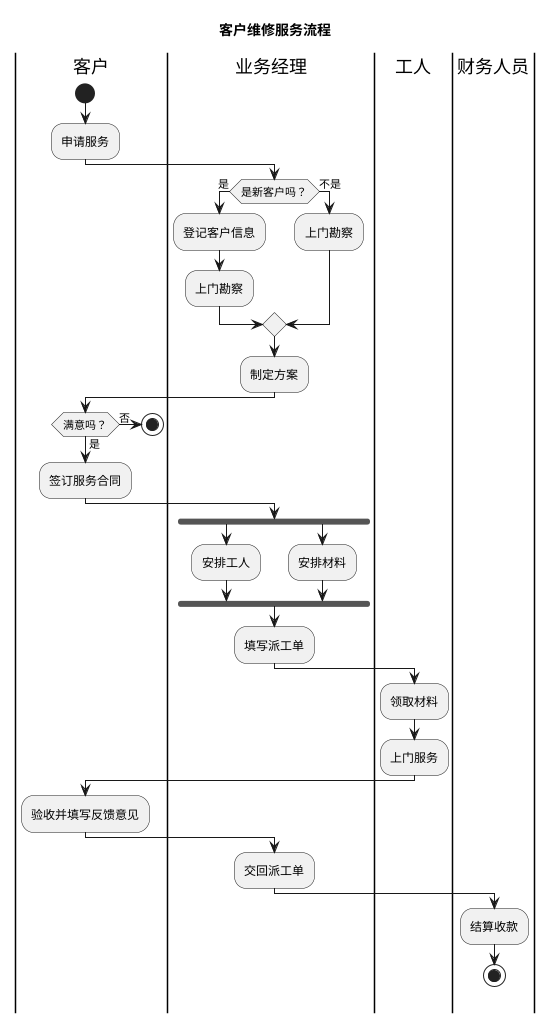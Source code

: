 @startuml
title 客户维修服务流程
|客户|
start
:申请服务;
|业务经理|
if (是新客户吗？) then (是)
   :登记客户信息;
      :上门勘察;
else (不是)
    :上门勘察;
endif
:制定方案;
|客户|
if (满意吗？) then (否)
   stop
   else (是)
   :签订服务合同;
|业务经理|
fork
   :安排工人;
 fork again
   :安排材料;
 endfork
 :填写派工单;
|工人|
:领取材料;
:上门服务;
|客户|
:验收并填写反馈意见;
|业务经理|
:交回派工单;
|财务人员|
:结算收款;
stop
@enduml